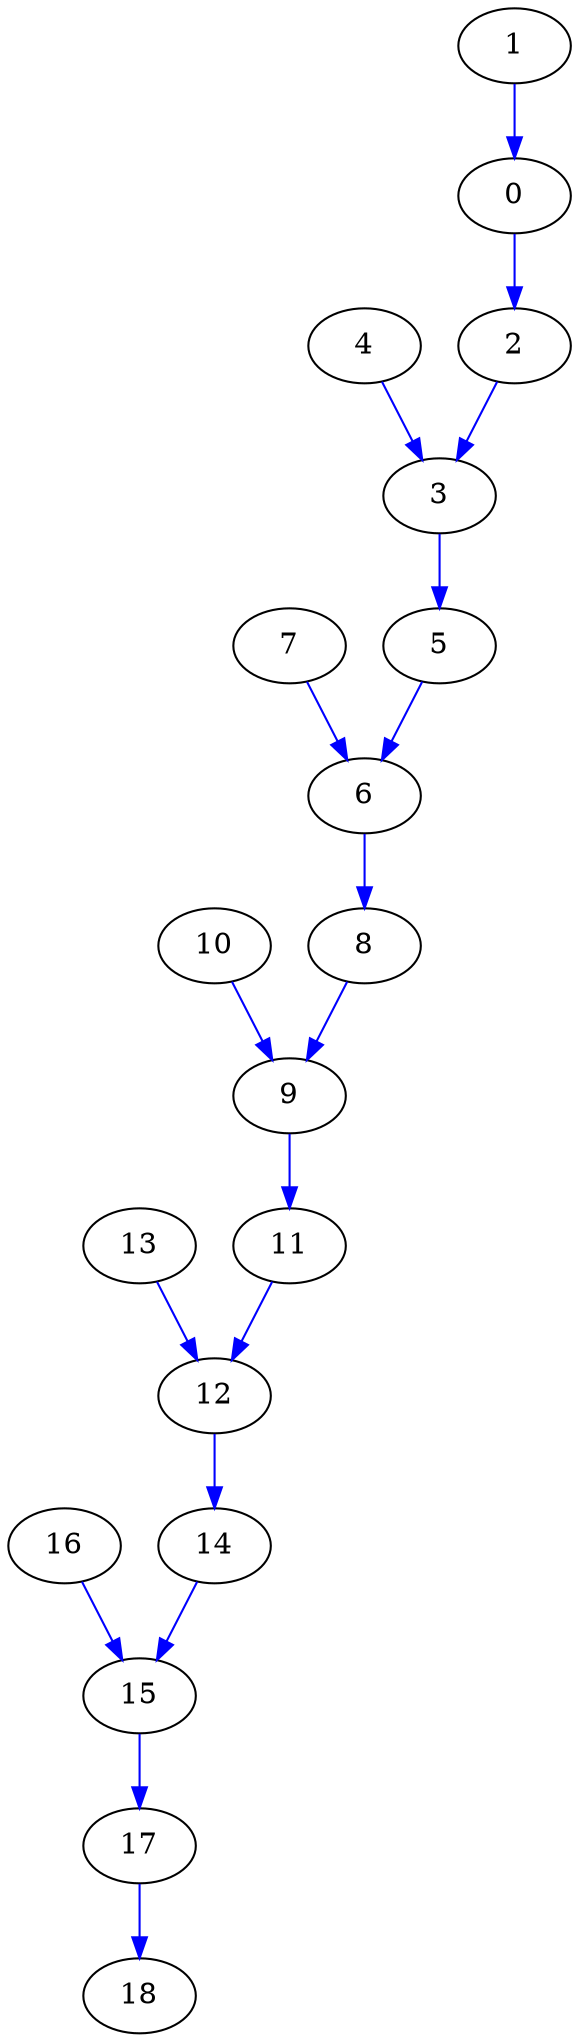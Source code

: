 digraph {
  0 [label="0", color=black];
  1 -> 0 [label="", color=blue];
  7 [label="7", color=black];
  14 [label="14", color=black];
  12 -> 14 [label="", color=blue];
  2 [label="2", color=black];
  0 -> 2 [label="", color=blue];
  9 [label="9", color=black];
  8 -> 9 [label="", color=blue];
  10 -> 9 [label="", color=blue];
  16 [label="16", color=black];
  4 [label="4", color=black];
  11 [label="11", color=black];
  9 -> 11 [label="", color=blue];
  18 [label="18", color=black];
  17 -> 18 [label="", color=blue];
  6 [label="6", color=black];
  5 -> 6 [label="", color=blue];
  7 -> 6 [label="", color=blue];
  13 [label="13", color=black];
  1 [label="1", color=black];
  8 [label="8", color=black];
  6 -> 8 [label="", color=blue];
  15 [label="15", color=black];
  14 -> 15 [label="", color=blue];
  16 -> 15 [label="", color=blue];
  3 [label="3", color=black];
  2 -> 3 [label="", color=blue];
  4 -> 3 [label="", color=blue];
  10 [label="10", color=black];
  17 [label="17", color=black];
  15 -> 17 [label="", color=blue];
  5 [label="5", color=black];
  3 -> 5 [label="", color=blue];
  12 [label="12", color=black];
  11 -> 12 [label="", color=blue];
  13 -> 12 [label="", color=blue];
}
